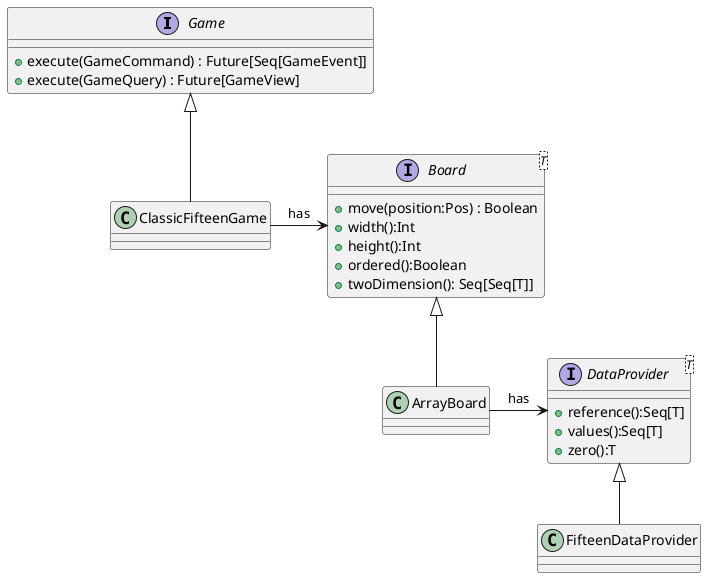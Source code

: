 @startuml

interface Game {
+ execute(GameCommand) : Future[Seq[GameEvent]]
+ execute(GameQuery) : Future[GameView]
}

interface Board<T> {
+ move(position:Pos) : Boolean
+ width():Int
+ height():Int
+ ordered():Boolean
+ twoDimension(): Seq[Seq[T]]
}

interface DataProvider<T> {
    + reference():Seq[T]
    + values():Seq[T]
    + zero():T
}

Game <|-- ClassicFifteenGame
Board <|-- ArrayBoard
DataProvider <|-- FifteenDataProvider
ArrayBoard -> DataProvider: has
ClassicFifteenGame -> Board: has

@enduml